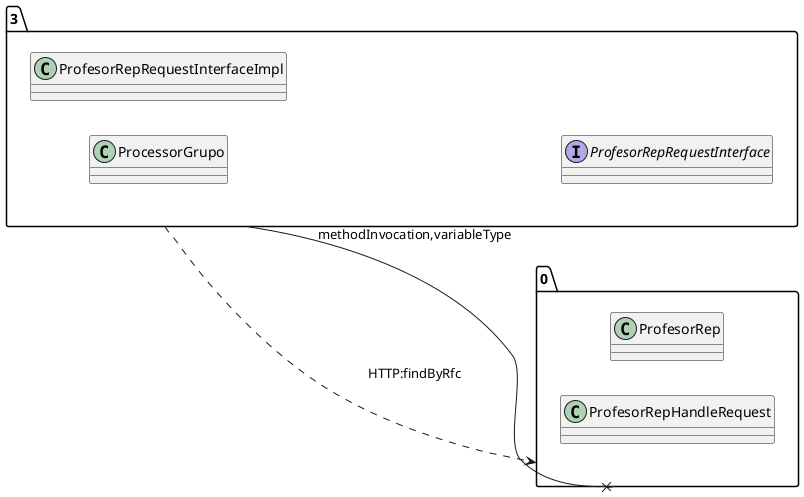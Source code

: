 @startuml 
allow_mixing
left to right direction
package "3"{
class ProcessorGrupo
class ProfesorRepRequestInterfaceImpl
interface ProfesorRepRequestInterface

}
package "0"{
class ProfesorRep
class ProfesorRepHandleRequest

}
"3" --x "0":methodInvocation,variableType
"3" ..> "0":HTTP:findByRfc
@enduml